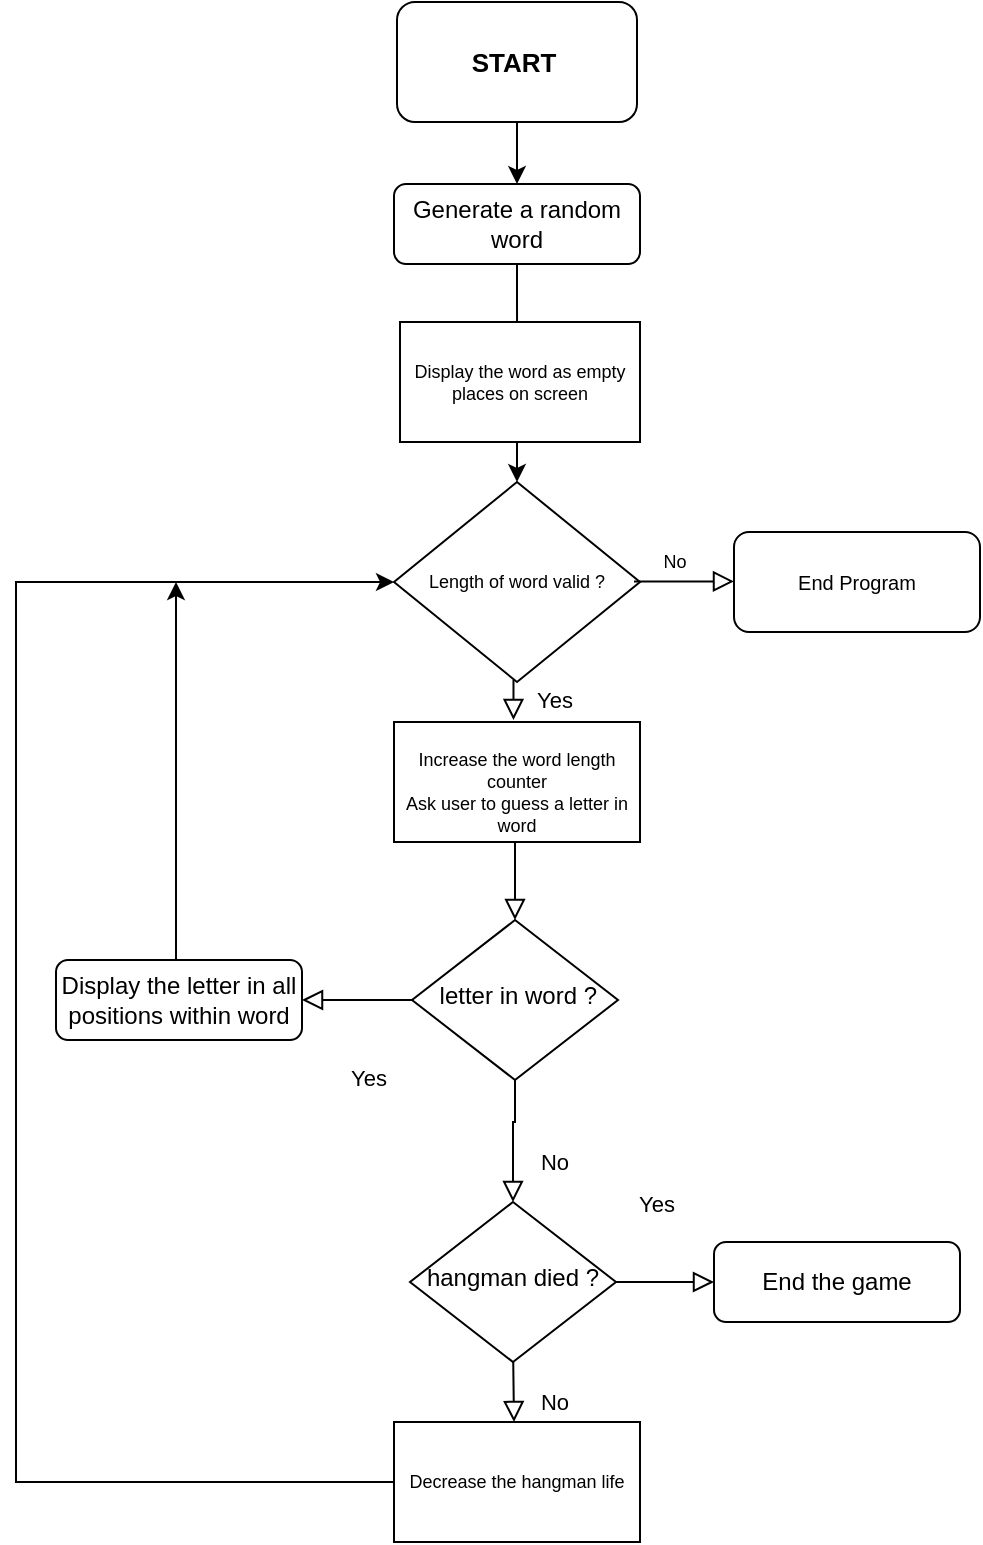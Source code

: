 <mxfile version="20.8.21" type="github">
  <diagram id="C5RBs43oDa-KdzZeNtuy" name="Page-1">
    <mxGraphModel dx="2333" dy="2347" grid="1" gridSize="10" guides="1" tooltips="1" connect="1" arrows="1" fold="1" page="1" pageScale="1" pageWidth="827" pageHeight="1169" math="0" shadow="0">
      <root>
        <mxCell id="WIyWlLk6GJQsqaUBKTNV-0" />
        <mxCell id="WIyWlLk6GJQsqaUBKTNV-1" parent="WIyWlLk6GJQsqaUBKTNV-0" />
        <mxCell id="lLqlU8xGOgZswJPMg9ry-5" value="" style="edgeStyle=orthogonalEdgeStyle;rounded=0;orthogonalLoop=1;jettySize=auto;html=1;" edge="1" parent="WIyWlLk6GJQsqaUBKTNV-1" source="WIyWlLk6GJQsqaUBKTNV-3">
          <mxGeometry relative="1" as="geometry">
            <mxPoint x="340.556" y="140" as="targetPoint" />
          </mxGeometry>
        </mxCell>
        <mxCell id="WIyWlLk6GJQsqaUBKTNV-3" value="Generate a random word" style="rounded=1;whiteSpace=wrap;html=1;fontSize=12;glass=0;strokeWidth=1;shadow=0;" parent="WIyWlLk6GJQsqaUBKTNV-1" vertex="1">
          <mxGeometry x="279" y="61" width="123" height="40" as="geometry" />
        </mxCell>
        <mxCell id="WIyWlLk6GJQsqaUBKTNV-8" value="No" style="rounded=0;html=1;jettySize=auto;orthogonalLoop=1;fontSize=11;endArrow=block;endFill=0;endSize=8;strokeWidth=1;shadow=0;labelBackgroundColor=none;edgeStyle=orthogonalEdgeStyle;entryX=0.5;entryY=0;entryDx=0;entryDy=0;" parent="WIyWlLk6GJQsqaUBKTNV-1" source="WIyWlLk6GJQsqaUBKTNV-10" target="lLqlU8xGOgZswJPMg9ry-21" edge="1">
          <mxGeometry x="0.333" y="20" relative="1" as="geometry">
            <mxPoint as="offset" />
            <mxPoint x="339" y="569" as="targetPoint" />
            <Array as="points">
              <mxPoint x="340" y="530" />
              <mxPoint x="339" y="530" />
            </Array>
          </mxGeometry>
        </mxCell>
        <mxCell id="WIyWlLk6GJQsqaUBKTNV-9" value="Yes" style="edgeStyle=orthogonalEdgeStyle;rounded=0;html=1;jettySize=auto;orthogonalLoop=1;fontSize=11;endArrow=block;endFill=0;endSize=8;strokeWidth=1;shadow=0;labelBackgroundColor=none;" parent="WIyWlLk6GJQsqaUBKTNV-1" source="WIyWlLk6GJQsqaUBKTNV-10" target="WIyWlLk6GJQsqaUBKTNV-12" edge="1">
          <mxGeometry x="-0.2" y="39" relative="1" as="geometry">
            <mxPoint as="offset" />
          </mxGeometry>
        </mxCell>
        <mxCell id="WIyWlLk6GJQsqaUBKTNV-10" value="&amp;nbsp;letter in word ?" style="rhombus;whiteSpace=wrap;html=1;shadow=0;fontFamily=Helvetica;fontSize=12;align=center;strokeWidth=1;spacing=6;spacingTop=-4;" parent="WIyWlLk6GJQsqaUBKTNV-1" vertex="1">
          <mxGeometry x="288" y="429" width="103" height="80" as="geometry" />
        </mxCell>
        <mxCell id="WIyWlLk6GJQsqaUBKTNV-12" value="Display the letter in all positions within word" style="rounded=1;whiteSpace=wrap;html=1;fontSize=12;glass=0;strokeWidth=1;shadow=0;" parent="WIyWlLk6GJQsqaUBKTNV-1" vertex="1">
          <mxGeometry x="110" y="449" width="123" height="40" as="geometry" />
        </mxCell>
        <mxCell id="lLqlU8xGOgZswJPMg9ry-4" value="" style="endArrow=classic;html=1;rounded=0;startArrow=none;" edge="1" parent="WIyWlLk6GJQsqaUBKTNV-1">
          <mxGeometry width="50" height="50" relative="1" as="geometry">
            <mxPoint x="338.5" y="190" as="sourcePoint" />
            <mxPoint x="338.5" y="190" as="targetPoint" />
          </mxGeometry>
        </mxCell>
        <mxCell id="lLqlU8xGOgZswJPMg9ry-6" value="" style="endArrow=none;html=1;rounded=0;" edge="1" parent="WIyWlLk6GJQsqaUBKTNV-1">
          <mxGeometry width="50" height="50" relative="1" as="geometry">
            <mxPoint x="338.5" y="130" as="sourcePoint" />
            <mxPoint x="339.071" y="140" as="targetPoint" />
          </mxGeometry>
        </mxCell>
        <mxCell id="lLqlU8xGOgZswJPMg9ry-8" value="Length of word valid ?" style="rhombus;whiteSpace=wrap;html=1;fontSize=9;" vertex="1" parent="WIyWlLk6GJQsqaUBKTNV-1">
          <mxGeometry x="279" y="210" width="123" height="100" as="geometry" />
        </mxCell>
        <mxCell id="lLqlU8xGOgZswJPMg9ry-11" value="" style="endArrow=classic;html=1;rounded=0;exitX=0.5;exitY=1;exitDx=0;exitDy=0;entryX=0.5;entryY=0;entryDx=0;entryDy=0;" edge="1" parent="WIyWlLk6GJQsqaUBKTNV-1" target="lLqlU8xGOgZswJPMg9ry-8">
          <mxGeometry width="50" height="50" relative="1" as="geometry">
            <mxPoint x="340.5" y="190" as="sourcePoint" />
            <mxPoint x="359" y="190" as="targetPoint" />
          </mxGeometry>
        </mxCell>
        <mxCell id="lLqlU8xGOgZswJPMg9ry-13" value="End Program" style="rounded=1;whiteSpace=wrap;html=1;fontSize=10;" vertex="1" parent="WIyWlLk6GJQsqaUBKTNV-1">
          <mxGeometry x="449" y="235" width="123" height="50" as="geometry" />
        </mxCell>
        <mxCell id="lLqlU8xGOgZswJPMg9ry-15" value="No" style="edgeStyle=orthogonalEdgeStyle;rounded=0;html=1;jettySize=auto;orthogonalLoop=1;fontSize=9;endArrow=block;endFill=0;endSize=8;strokeWidth=1;shadow=0;labelBackgroundColor=none;" edge="1" parent="WIyWlLk6GJQsqaUBKTNV-1">
          <mxGeometry x="-0.2" y="10" relative="1" as="geometry">
            <mxPoint as="offset" />
            <mxPoint x="399" y="259.74" as="sourcePoint" />
            <mxPoint x="449" y="259.74" as="targetPoint" />
          </mxGeometry>
        </mxCell>
        <mxCell id="lLqlU8xGOgZswJPMg9ry-16" value="Yes" style="rounded=0;html=1;jettySize=auto;orthogonalLoop=1;fontSize=11;endArrow=block;endFill=0;endSize=8;strokeWidth=1;shadow=0;labelBackgroundColor=none;edgeStyle=orthogonalEdgeStyle;" edge="1" parent="WIyWlLk6GJQsqaUBKTNV-1">
          <mxGeometry y="20" relative="1" as="geometry">
            <mxPoint as="offset" />
            <mxPoint x="338.74" y="309" as="sourcePoint" />
            <mxPoint x="338.74" y="329" as="targetPoint" />
          </mxGeometry>
        </mxCell>
        <mxCell id="lLqlU8xGOgZswJPMg9ry-17" value="&lt;br&gt;Increase the word length counter&lt;br&gt;Ask user to guess a letter in word" style="rounded=0;whiteSpace=wrap;html=1;fontSize=9;" vertex="1" parent="WIyWlLk6GJQsqaUBKTNV-1">
          <mxGeometry x="279" y="330" width="123" height="60" as="geometry" />
        </mxCell>
        <mxCell id="lLqlU8xGOgZswJPMg9ry-18" value="" style="edgeStyle=orthogonalEdgeStyle;rounded=0;html=1;jettySize=auto;orthogonalLoop=1;fontSize=11;endArrow=block;endFill=0;endSize=8;strokeWidth=1;shadow=0;labelBackgroundColor=none;exitX=0.5;exitY=1;exitDx=0;exitDy=0;entryX=0.5;entryY=0;entryDx=0;entryDy=0;" edge="1" parent="WIyWlLk6GJQsqaUBKTNV-1" source="lLqlU8xGOgZswJPMg9ry-17" target="WIyWlLk6GJQsqaUBKTNV-10">
          <mxGeometry x="-0.2" y="39" relative="1" as="geometry">
            <mxPoint as="offset" />
            <mxPoint x="314" y="420" as="sourcePoint" />
            <mxPoint x="364" y="420" as="targetPoint" />
          </mxGeometry>
        </mxCell>
        <mxCell id="lLqlU8xGOgZswJPMg9ry-20" value="Yes" style="edgeStyle=orthogonalEdgeStyle;rounded=0;html=1;jettySize=auto;orthogonalLoop=1;fontSize=11;endArrow=block;endFill=0;endSize=8;strokeWidth=1;shadow=0;labelBackgroundColor=none;" edge="1" parent="WIyWlLk6GJQsqaUBKTNV-1" source="lLqlU8xGOgZswJPMg9ry-21" target="lLqlU8xGOgZswJPMg9ry-22">
          <mxGeometry x="-0.2" y="39" relative="1" as="geometry">
            <mxPoint as="offset" />
          </mxGeometry>
        </mxCell>
        <mxCell id="lLqlU8xGOgZswJPMg9ry-21" value="hangman died ?" style="rhombus;whiteSpace=wrap;html=1;shadow=0;fontFamily=Helvetica;fontSize=12;align=center;strokeWidth=1;spacing=6;spacingTop=-4;" vertex="1" parent="WIyWlLk6GJQsqaUBKTNV-1">
          <mxGeometry x="287" y="570" width="103" height="80" as="geometry" />
        </mxCell>
        <mxCell id="lLqlU8xGOgZswJPMg9ry-22" value="End the game" style="rounded=1;whiteSpace=wrap;html=1;fontSize=12;glass=0;strokeWidth=1;shadow=0;" vertex="1" parent="WIyWlLk6GJQsqaUBKTNV-1">
          <mxGeometry x="439" y="590" width="123" height="40" as="geometry" />
        </mxCell>
        <mxCell id="lLqlU8xGOgZswJPMg9ry-23" value="Decrease the hangman life" style="rounded=0;whiteSpace=wrap;html=1;fontSize=9;" vertex="1" parent="WIyWlLk6GJQsqaUBKTNV-1">
          <mxGeometry x="279" y="680" width="123" height="60" as="geometry" />
        </mxCell>
        <mxCell id="lLqlU8xGOgZswJPMg9ry-24" value="No" style="rounded=0;html=1;jettySize=auto;orthogonalLoop=1;fontSize=11;endArrow=block;endFill=0;endSize=8;strokeWidth=1;shadow=0;labelBackgroundColor=none;edgeStyle=orthogonalEdgeStyle;" edge="1" parent="WIyWlLk6GJQsqaUBKTNV-1">
          <mxGeometry x="0.333" y="20" relative="1" as="geometry">
            <mxPoint as="offset" />
            <mxPoint x="338.62" y="650" as="sourcePoint" />
            <mxPoint x="339" y="680" as="targetPoint" />
          </mxGeometry>
        </mxCell>
        <mxCell id="lLqlU8xGOgZswJPMg9ry-25" value="" style="endArrow=classic;html=1;rounded=0;fontSize=9;entryX=0;entryY=0.5;entryDx=0;entryDy=0;" edge="1" parent="WIyWlLk6GJQsqaUBKTNV-1" source="lLqlU8xGOgZswJPMg9ry-23" target="lLqlU8xGOgZswJPMg9ry-8">
          <mxGeometry width="50" height="50" relative="1" as="geometry">
            <mxPoint x="319" y="694" as="sourcePoint" />
            <mxPoint x="249" y="244" as="targetPoint" />
            <Array as="points">
              <mxPoint x="90" y="710" />
              <mxPoint x="90" y="590" />
              <mxPoint x="90" y="490" />
              <mxPoint x="90" y="380" />
              <mxPoint x="90" y="260" />
            </Array>
          </mxGeometry>
        </mxCell>
        <mxCell id="lLqlU8xGOgZswJPMg9ry-26" value="" style="endArrow=classic;html=1;rounded=0;fontSize=9;" edge="1" parent="WIyWlLk6GJQsqaUBKTNV-1">
          <mxGeometry width="50" height="50" relative="1" as="geometry">
            <mxPoint x="170" y="449" as="sourcePoint" />
            <mxPoint x="170" y="260" as="targetPoint" />
            <Array as="points">
              <mxPoint x="170" y="270" />
            </Array>
          </mxGeometry>
        </mxCell>
        <mxCell id="lLqlU8xGOgZswJPMg9ry-27" value="Display the word as empty places on screen" style="rounded=0;whiteSpace=wrap;html=1;fontSize=9;" vertex="1" parent="WIyWlLk6GJQsqaUBKTNV-1">
          <mxGeometry x="282" y="130" width="120" height="60" as="geometry" />
        </mxCell>
        <mxCell id="lLqlU8xGOgZswJPMg9ry-29" value="" style="rounded=1;whiteSpace=wrap;html=1;fontSize=9;" vertex="1" parent="WIyWlLk6GJQsqaUBKTNV-1">
          <mxGeometry x="280.5" y="-30" width="120" height="60" as="geometry" />
        </mxCell>
        <mxCell id="lLqlU8xGOgZswJPMg9ry-31" value="&lt;b style=&quot;font-size: 13px;&quot;&gt;START&lt;/b&gt;" style="text;strokeColor=none;align=center;fillColor=none;html=1;verticalAlign=middle;whiteSpace=wrap;rounded=0;fontSize=13;" vertex="1" parent="WIyWlLk6GJQsqaUBKTNV-1">
          <mxGeometry x="308.5" y="-15" width="60" height="30" as="geometry" />
        </mxCell>
        <mxCell id="lLqlU8xGOgZswJPMg9ry-32" value="" style="endArrow=classic;html=1;rounded=0;fontSize=13;entryX=0.5;entryY=0;entryDx=0;entryDy=0;exitX=0.5;exitY=1;exitDx=0;exitDy=0;" edge="1" parent="WIyWlLk6GJQsqaUBKTNV-1" source="lLqlU8xGOgZswJPMg9ry-29" target="WIyWlLk6GJQsqaUBKTNV-3">
          <mxGeometry width="50" height="50" relative="1" as="geometry">
            <mxPoint x="313.5" y="70" as="sourcePoint" />
            <mxPoint x="363.5" y="20" as="targetPoint" />
          </mxGeometry>
        </mxCell>
      </root>
    </mxGraphModel>
  </diagram>
</mxfile>
